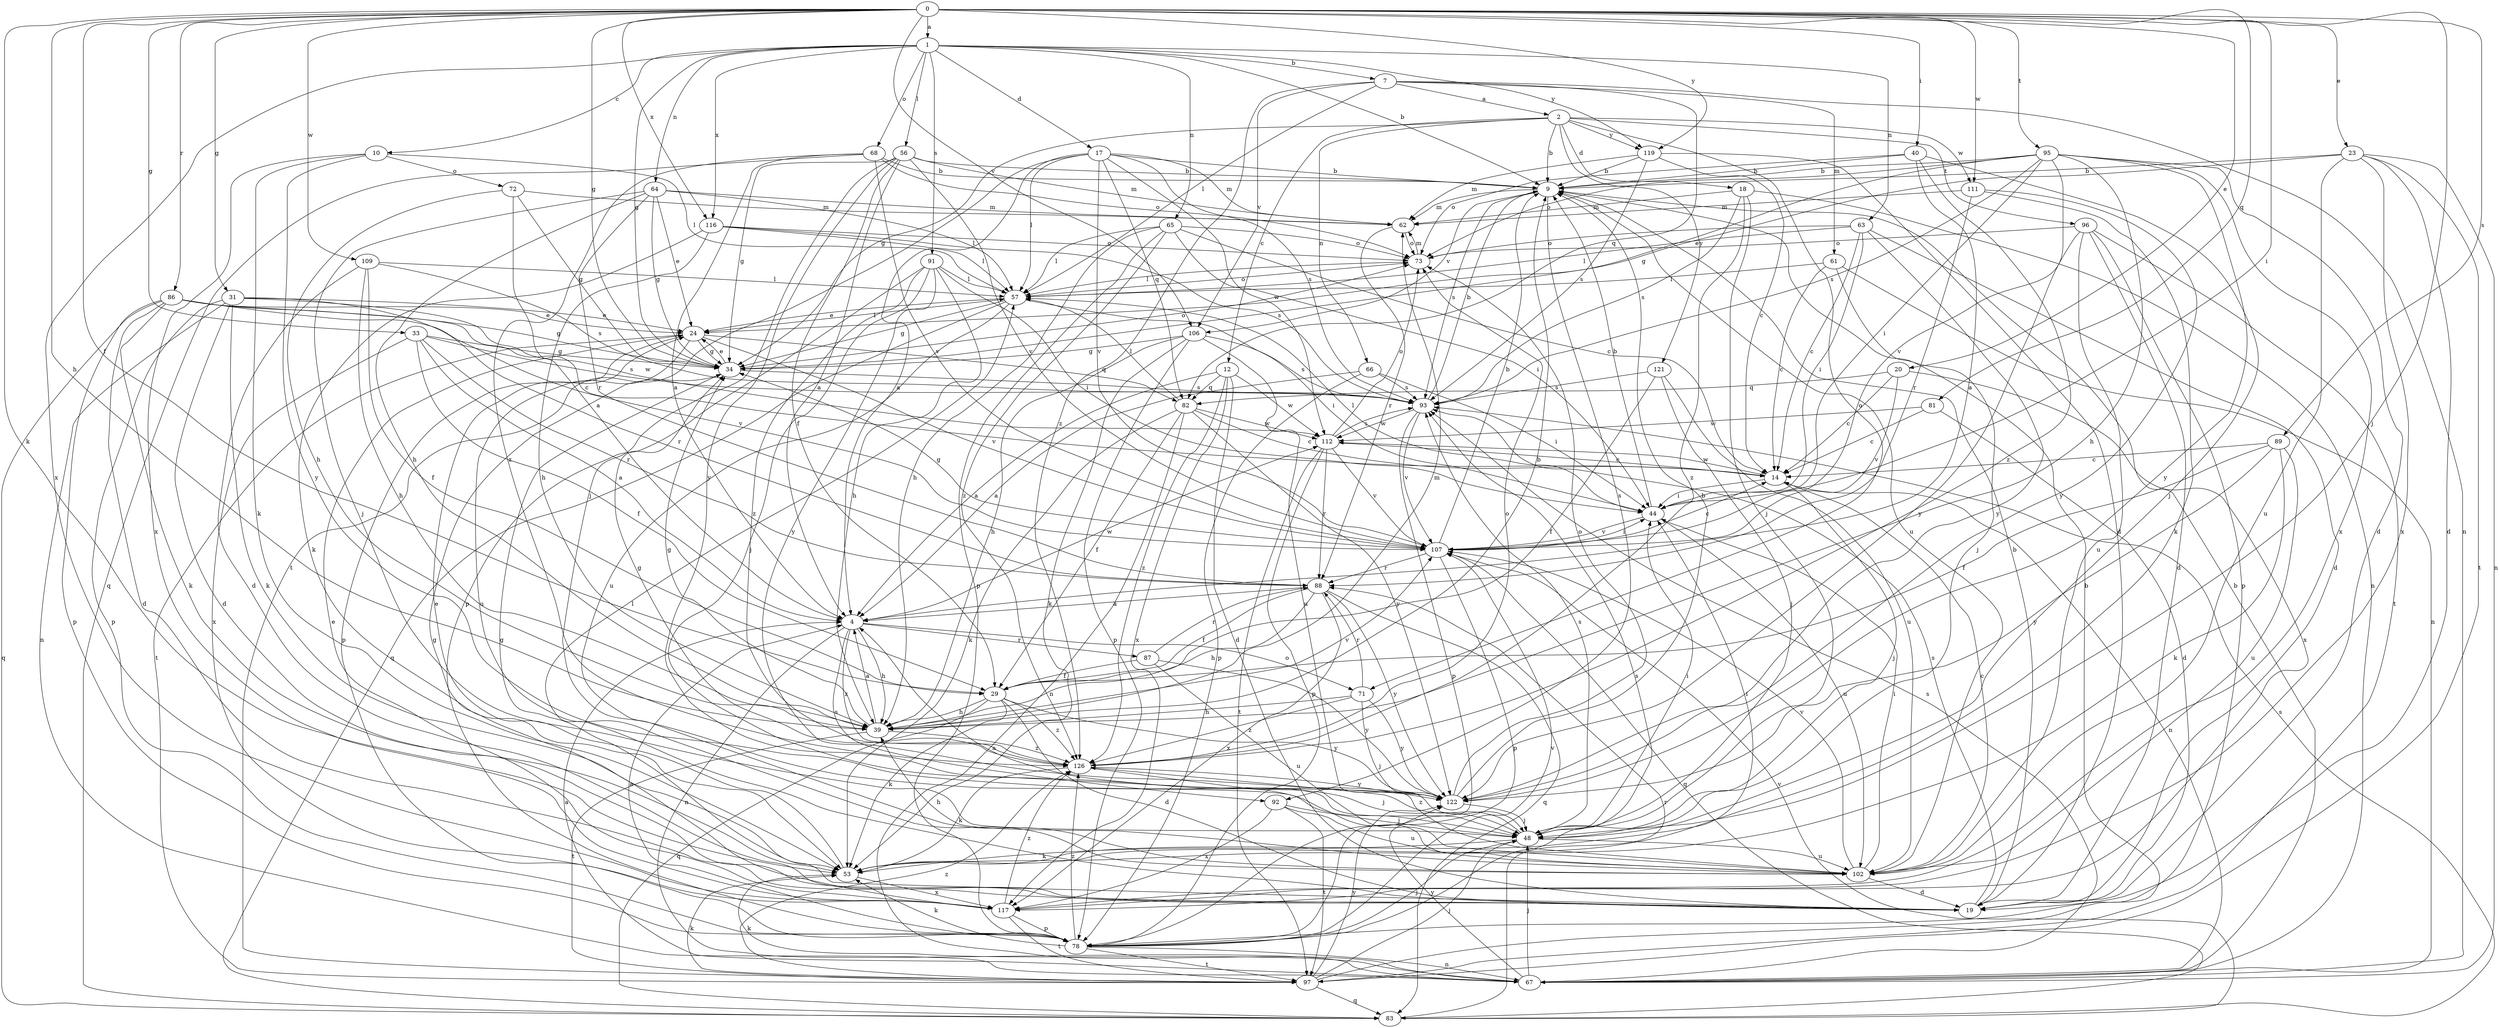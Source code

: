 strict digraph  {
0;
1;
2;
4;
7;
9;
10;
12;
14;
17;
18;
19;
20;
23;
24;
29;
31;
33;
34;
39;
40;
44;
48;
53;
56;
57;
61;
62;
63;
64;
65;
66;
67;
68;
71;
72;
73;
78;
81;
82;
83;
86;
87;
88;
89;
91;
92;
93;
95;
96;
97;
102;
106;
107;
109;
111;
112;
116;
117;
119;
121;
122;
126;
0 -> 1  [label=a];
0 -> 20  [label=e];
0 -> 23  [label=e];
0 -> 29  [label=f];
0 -> 31  [label=g];
0 -> 33  [label=g];
0 -> 34  [label=g];
0 -> 39  [label=h];
0 -> 40  [label=i];
0 -> 44  [label=i];
0 -> 48  [label=j];
0 -> 53  [label=k];
0 -> 81  [label=q];
0 -> 86  [label=r];
0 -> 89  [label=s];
0 -> 95  [label=t];
0 -> 106  [label=v];
0 -> 109  [label=w];
0 -> 111  [label=w];
0 -> 116  [label=x];
0 -> 119  [label=y];
1 -> 7  [label=b];
1 -> 9  [label=b];
1 -> 10  [label=c];
1 -> 17  [label=d];
1 -> 34  [label=g];
1 -> 56  [label=l];
1 -> 63  [label=n];
1 -> 64  [label=n];
1 -> 65  [label=n];
1 -> 68  [label=o];
1 -> 91  [label=s];
1 -> 116  [label=x];
1 -> 117  [label=x];
1 -> 119  [label=y];
2 -> 9  [label=b];
2 -> 12  [label=c];
2 -> 18  [label=d];
2 -> 34  [label=g];
2 -> 66  [label=n];
2 -> 71  [label=o];
2 -> 96  [label=t];
2 -> 111  [label=w];
2 -> 119  [label=y];
2 -> 121  [label=y];
4 -> 39  [label=h];
4 -> 67  [label=n];
4 -> 71  [label=o];
4 -> 87  [label=r];
4 -> 92  [label=s];
4 -> 112  [label=w];
4 -> 126  [label=z];
7 -> 2  [label=a];
7 -> 57  [label=l];
7 -> 61  [label=m];
7 -> 67  [label=n];
7 -> 82  [label=q];
7 -> 106  [label=v];
7 -> 126  [label=z];
9 -> 62  [label=m];
9 -> 92  [label=s];
9 -> 93  [label=s];
9 -> 102  [label=u];
9 -> 106  [label=v];
10 -> 53  [label=k];
10 -> 57  [label=l];
10 -> 72  [label=o];
10 -> 117  [label=x];
10 -> 122  [label=y];
12 -> 4  [label=a];
12 -> 19  [label=d];
12 -> 82  [label=q];
12 -> 112  [label=w];
12 -> 117  [label=x];
12 -> 126  [label=z];
14 -> 44  [label=i];
14 -> 48  [label=j];
14 -> 67  [label=n];
14 -> 112  [label=w];
17 -> 4  [label=a];
17 -> 9  [label=b];
17 -> 57  [label=l];
17 -> 62  [label=m];
17 -> 82  [label=q];
17 -> 93  [label=s];
17 -> 97  [label=t];
17 -> 107  [label=v];
17 -> 112  [label=w];
18 -> 48  [label=j];
18 -> 62  [label=m];
18 -> 67  [label=n];
18 -> 93  [label=s];
18 -> 126  [label=z];
19 -> 9  [label=b];
19 -> 34  [label=g];
19 -> 57  [label=l];
19 -> 93  [label=s];
20 -> 14  [label=c];
20 -> 82  [label=q];
20 -> 107  [label=v];
20 -> 117  [label=x];
23 -> 9  [label=b];
23 -> 19  [label=d];
23 -> 24  [label=e];
23 -> 67  [label=n];
23 -> 97  [label=t];
23 -> 102  [label=u];
23 -> 117  [label=x];
24 -> 34  [label=g];
24 -> 57  [label=l];
24 -> 78  [label=p];
24 -> 82  [label=q];
24 -> 97  [label=t];
24 -> 102  [label=u];
24 -> 107  [label=v];
29 -> 19  [label=d];
29 -> 39  [label=h];
29 -> 53  [label=k];
29 -> 83  [label=q];
29 -> 122  [label=y];
29 -> 126  [label=z];
31 -> 19  [label=d];
31 -> 24  [label=e];
31 -> 53  [label=k];
31 -> 67  [label=n];
31 -> 78  [label=p];
31 -> 88  [label=r];
31 -> 112  [label=w];
33 -> 4  [label=a];
33 -> 29  [label=f];
33 -> 34  [label=g];
33 -> 88  [label=r];
33 -> 93  [label=s];
33 -> 117  [label=x];
34 -> 24  [label=e];
34 -> 73  [label=o];
34 -> 93  [label=s];
39 -> 4  [label=a];
39 -> 9  [label=b];
39 -> 34  [label=g];
39 -> 62  [label=m];
39 -> 97  [label=t];
39 -> 107  [label=v];
39 -> 126  [label=z];
40 -> 4  [label=a];
40 -> 9  [label=b];
40 -> 48  [label=j];
40 -> 73  [label=o];
40 -> 126  [label=z];
44 -> 9  [label=b];
44 -> 57  [label=l];
44 -> 102  [label=u];
44 -> 107  [label=v];
48 -> 44  [label=i];
48 -> 53  [label=k];
48 -> 93  [label=s];
48 -> 102  [label=u];
48 -> 126  [label=z];
53 -> 24  [label=e];
53 -> 44  [label=i];
53 -> 117  [label=x];
56 -> 4  [label=a];
56 -> 9  [label=b];
56 -> 29  [label=f];
56 -> 34  [label=g];
56 -> 48  [label=j];
56 -> 62  [label=m];
56 -> 107  [label=v];
56 -> 122  [label=y];
57 -> 24  [label=e];
57 -> 34  [label=g];
57 -> 44  [label=i];
57 -> 73  [label=o];
57 -> 83  [label=q];
57 -> 102  [label=u];
61 -> 14  [label=c];
61 -> 48  [label=j];
61 -> 57  [label=l];
61 -> 67  [label=n];
62 -> 73  [label=o];
62 -> 88  [label=r];
63 -> 14  [label=c];
63 -> 19  [label=d];
63 -> 44  [label=i];
63 -> 57  [label=l];
63 -> 73  [label=o];
63 -> 122  [label=y];
64 -> 24  [label=e];
64 -> 34  [label=g];
64 -> 39  [label=h];
64 -> 48  [label=j];
64 -> 57  [label=l];
64 -> 62  [label=m];
64 -> 88  [label=r];
65 -> 14  [label=c];
65 -> 39  [label=h];
65 -> 44  [label=i];
65 -> 57  [label=l];
65 -> 73  [label=o];
65 -> 78  [label=p];
65 -> 126  [label=z];
66 -> 4  [label=a];
66 -> 44  [label=i];
66 -> 78  [label=p];
66 -> 93  [label=s];
67 -> 4  [label=a];
67 -> 9  [label=b];
67 -> 48  [label=j];
67 -> 53  [label=k];
67 -> 93  [label=s];
67 -> 122  [label=y];
68 -> 4  [label=a];
68 -> 9  [label=b];
68 -> 73  [label=o];
68 -> 83  [label=q];
68 -> 107  [label=v];
68 -> 126  [label=z];
71 -> 39  [label=h];
71 -> 48  [label=j];
71 -> 88  [label=r];
71 -> 122  [label=y];
71 -> 126  [label=z];
72 -> 4  [label=a];
72 -> 34  [label=g];
72 -> 39  [label=h];
72 -> 62  [label=m];
73 -> 57  [label=l];
73 -> 62  [label=m];
78 -> 4  [label=a];
78 -> 48  [label=j];
78 -> 53  [label=k];
78 -> 67  [label=n];
78 -> 93  [label=s];
78 -> 97  [label=t];
78 -> 107  [label=v];
78 -> 126  [label=z];
81 -> 14  [label=c];
81 -> 19  [label=d];
81 -> 112  [label=w];
82 -> 14  [label=c];
82 -> 29  [label=f];
82 -> 53  [label=k];
82 -> 57  [label=l];
82 -> 67  [label=n];
82 -> 112  [label=w];
82 -> 122  [label=y];
83 -> 88  [label=r];
83 -> 93  [label=s];
83 -> 107  [label=v];
86 -> 14  [label=c];
86 -> 19  [label=d];
86 -> 24  [label=e];
86 -> 34  [label=g];
86 -> 53  [label=k];
86 -> 78  [label=p];
86 -> 83  [label=q];
86 -> 107  [label=v];
87 -> 29  [label=f];
87 -> 88  [label=r];
87 -> 102  [label=u];
87 -> 122  [label=y];
88 -> 4  [label=a];
88 -> 29  [label=f];
88 -> 39  [label=h];
88 -> 83  [label=q];
88 -> 117  [label=x];
88 -> 122  [label=y];
89 -> 14  [label=c];
89 -> 29  [label=f];
89 -> 53  [label=k];
89 -> 102  [label=u];
89 -> 122  [label=y];
91 -> 39  [label=h];
91 -> 44  [label=i];
91 -> 48  [label=j];
91 -> 57  [label=l];
91 -> 78  [label=p];
91 -> 122  [label=y];
91 -> 126  [label=z];
92 -> 48  [label=j];
92 -> 97  [label=t];
92 -> 102  [label=u];
92 -> 117  [label=x];
93 -> 9  [label=b];
93 -> 78  [label=p];
93 -> 107  [label=v];
93 -> 112  [label=w];
95 -> 9  [label=b];
95 -> 19  [label=d];
95 -> 34  [label=g];
95 -> 39  [label=h];
95 -> 44  [label=i];
95 -> 73  [label=o];
95 -> 93  [label=s];
95 -> 107  [label=v];
95 -> 117  [label=x];
95 -> 122  [label=y];
96 -> 19  [label=d];
96 -> 73  [label=o];
96 -> 78  [label=p];
96 -> 97  [label=t];
96 -> 102  [label=u];
96 -> 122  [label=y];
97 -> 9  [label=b];
97 -> 48  [label=j];
97 -> 53  [label=k];
97 -> 83  [label=q];
97 -> 122  [label=y];
97 -> 126  [label=z];
102 -> 4  [label=a];
102 -> 14  [label=c];
102 -> 19  [label=d];
102 -> 39  [label=h];
102 -> 44  [label=i];
102 -> 107  [label=v];
106 -> 34  [label=g];
106 -> 39  [label=h];
106 -> 53  [label=k];
106 -> 78  [label=p];
106 -> 93  [label=s];
106 -> 102  [label=u];
107 -> 9  [label=b];
107 -> 14  [label=c];
107 -> 34  [label=g];
107 -> 44  [label=i];
107 -> 78  [label=p];
107 -> 83  [label=q];
107 -> 88  [label=r];
109 -> 19  [label=d];
109 -> 29  [label=f];
109 -> 39  [label=h];
109 -> 57  [label=l];
109 -> 93  [label=s];
111 -> 53  [label=k];
111 -> 62  [label=m];
111 -> 88  [label=r];
111 -> 122  [label=y];
112 -> 14  [label=c];
112 -> 73  [label=o];
112 -> 78  [label=p];
112 -> 88  [label=r];
112 -> 93  [label=s];
112 -> 97  [label=t];
112 -> 107  [label=v];
116 -> 39  [label=h];
116 -> 53  [label=k];
116 -> 57  [label=l];
116 -> 73  [label=o];
116 -> 93  [label=s];
117 -> 24  [label=e];
117 -> 34  [label=g];
117 -> 78  [label=p];
117 -> 97  [label=t];
117 -> 126  [label=z];
119 -> 9  [label=b];
119 -> 14  [label=c];
119 -> 19  [label=d];
119 -> 62  [label=m];
119 -> 93  [label=s];
121 -> 29  [label=f];
121 -> 48  [label=j];
121 -> 93  [label=s];
121 -> 102  [label=u];
122 -> 9  [label=b];
122 -> 48  [label=j];
122 -> 73  [label=o];
126 -> 34  [label=g];
126 -> 48  [label=j];
126 -> 53  [label=k];
126 -> 73  [label=o];
126 -> 122  [label=y];
}
